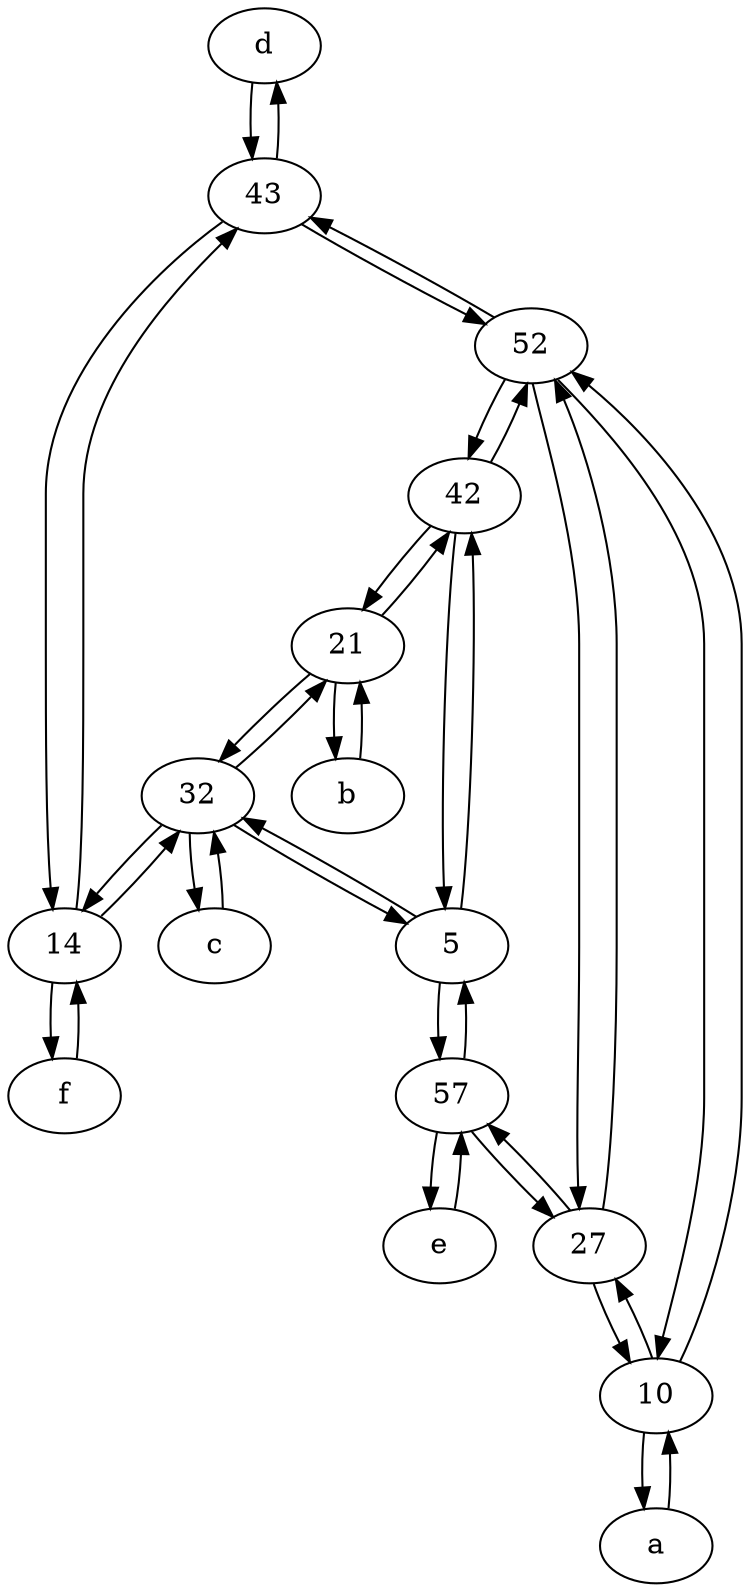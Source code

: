 digraph  {
	d [pos="20,30!"];
	c [pos="20,10!"];
	43;
	21;
	32;
	a [pos="40,10!"];
	57;
	14;
	27;
	e [pos="30,50!"];
	f [pos="15,45!"];
	10;
	42;
	52;
	5;
	b [pos="50,20!"];
	10 -> 27;
	27 -> 10;
	42 -> 5;
	27 -> 57;
	d -> 43;
	21 -> 42;
	5 -> 32;
	42 -> 52;
	14 -> 43;
	57 -> 5;
	a -> 10;
	57 -> e;
	32 -> 21;
	32 -> 14;
	10 -> a;
	b -> 21;
	32 -> c;
	52 -> 27;
	e -> 57;
	5 -> 42;
	32 -> 5;
	52 -> 42;
	52 -> 43;
	43 -> d;
	14 -> 32;
	10 -> 52;
	21 -> 32;
	5 -> 57;
	57 -> 27;
	27 -> 52;
	43 -> 14;
	f -> 14;
	21 -> b;
	14 -> f;
	c -> 32;
	42 -> 21;
	43 -> 52;
	52 -> 10;

	}